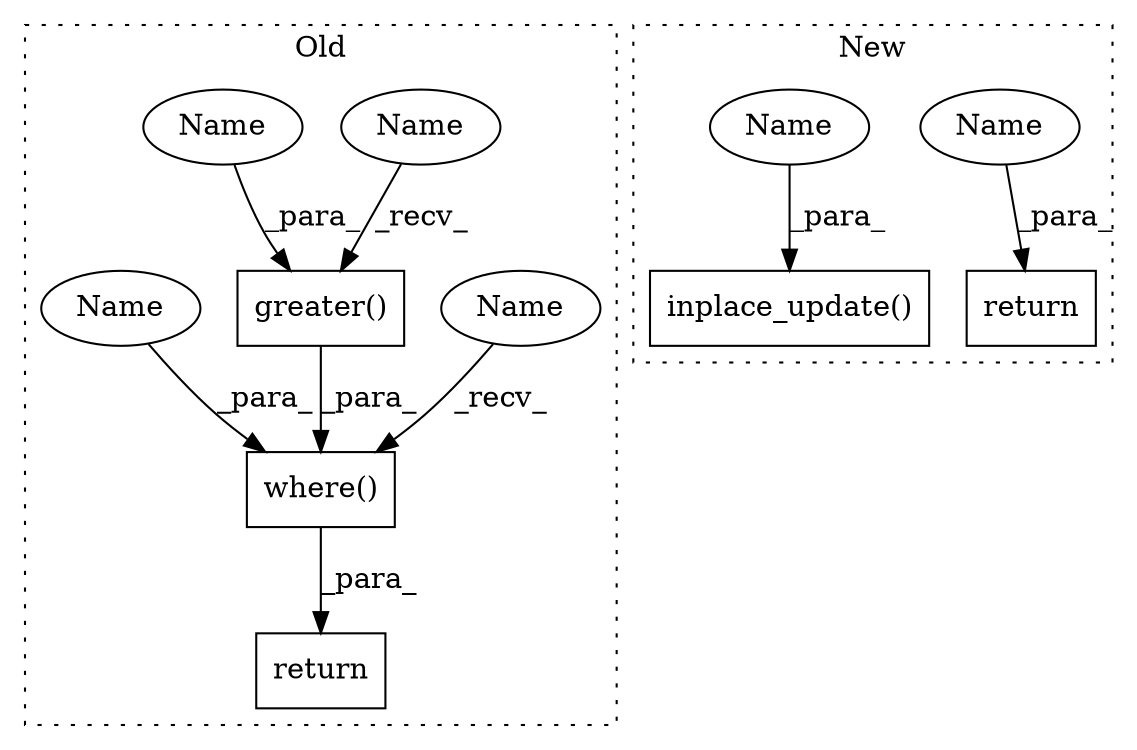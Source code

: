 digraph G {
subgraph cluster0 {
1 [label="greater()" a="75" s="121,149" l="12,1" shape="box"];
3 [label="where()" a="75" s="111,164" l="10,12" shape="box"];
5 [label="return" a="93" s="104" l="7" shape="box"];
6 [label="Name" a="87" s="121" l="3" shape="ellipse"];
7 [label="Name" a="87" s="111" l="3" shape="ellipse"];
10 [label="Name" a="87" s="133" l="5" shape="ellipse"];
11 [label="Name" a="87" s="152" l="5" shape="ellipse"];
label = "Old";
style="dotted";
}
subgraph cluster1 {
2 [label="inplace_update()" a="75" s="169,198" l="19,1" shape="box"];
4 [label="return" a="93" s="208" l="7" shape="box"];
8 [label="Name" a="87" s="215" l="5" shape="ellipse"];
9 [label="Name" a="87" s="188" l="5" shape="ellipse"];
label = "New";
style="dotted";
}
1 -> 3 [label="_para_"];
3 -> 5 [label="_para_"];
6 -> 1 [label="_recv_"];
7 -> 3 [label="_recv_"];
8 -> 4 [label="_para_"];
9 -> 2 [label="_para_"];
10 -> 1 [label="_para_"];
11 -> 3 [label="_para_"];
}